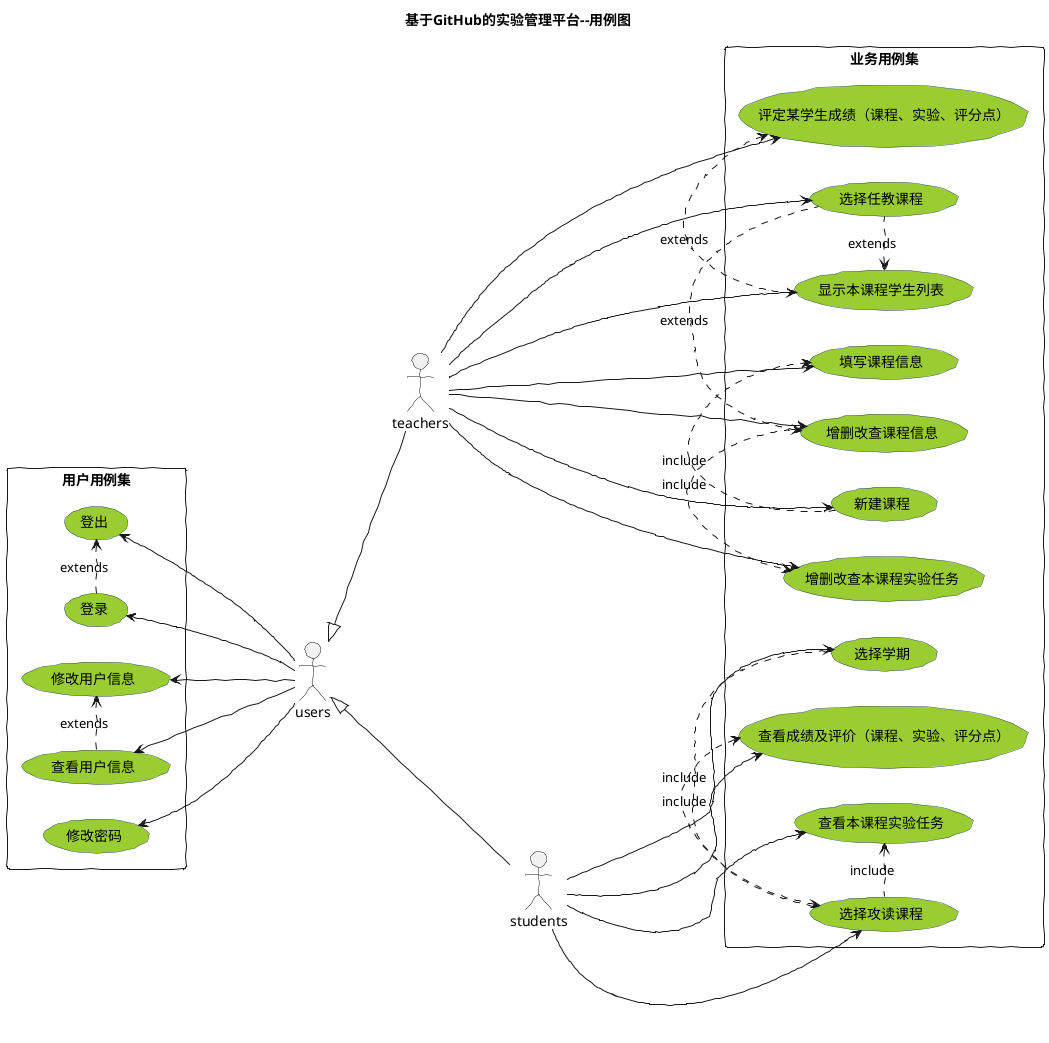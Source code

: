 @startuml

skinparam packageStyle rectangle

title 基于GitHub的实验管理平台--用例图

actor teachers
actor students
actor users
users <|-- teachers
users <|-- students

rectangle  用户用例集 {
	users --up-> (登录)
	users --up-> (登出)
	users --up-> (查看用户信息)
	users --up-> (修改用户信息)
	users --up-> (修改密码)

	(登录) .> (登出) : extends
	(查看用户信息) .> (修改用户信息) : extends

}
rectangle 业务用例集 {
	left to right direction
	teachers -> (选择任教课程)
	teachers ----> (新建课程)
	teachers -> (显示本课程学生列表)
	teachers ----> (增删改查课程信息)
	teachers -> (填写课程信息)
	teachers --> (增删改查本课程实验任务)
	teachers ----> (评定某学生成绩（课程、实验、评分点）)

	(选择任教课程) .left.> (显示本课程学生列表) : extends
	(选择任教课程) .left.> (增删改查课程信息) : extends
	(新建课程) .> (填写课程信息) : include
	(增删改查课程信息) .> (增删改查本课程实验任务) : include
	(显示本课程学生列表) .left.> (评定某学生成绩（课程、实验、评分点）) : extends


	students ---> (选择学期)
	students ---> (选择攻读课程)
	students ---> (查看成绩及评价（课程、实验、评分点）)
	students ---> (查看本课程实验任务)

	(选择学期) .left.> (选择攻读课程) : include
	(选择攻读课程) .left.> (查看成绩及评价（课程、实验、评分点）) : include
	(选择攻读课程) .left.> (查看本课程实验任务) : include

}

skinparam handwritten true
skinparam usecase {
	BackgroundColor YellowGreen
	BorderColor DarkSlateGray
	ArrowColor Olive
	ActorBorderColor black
	ActorFontName Courier

}
@enduml
